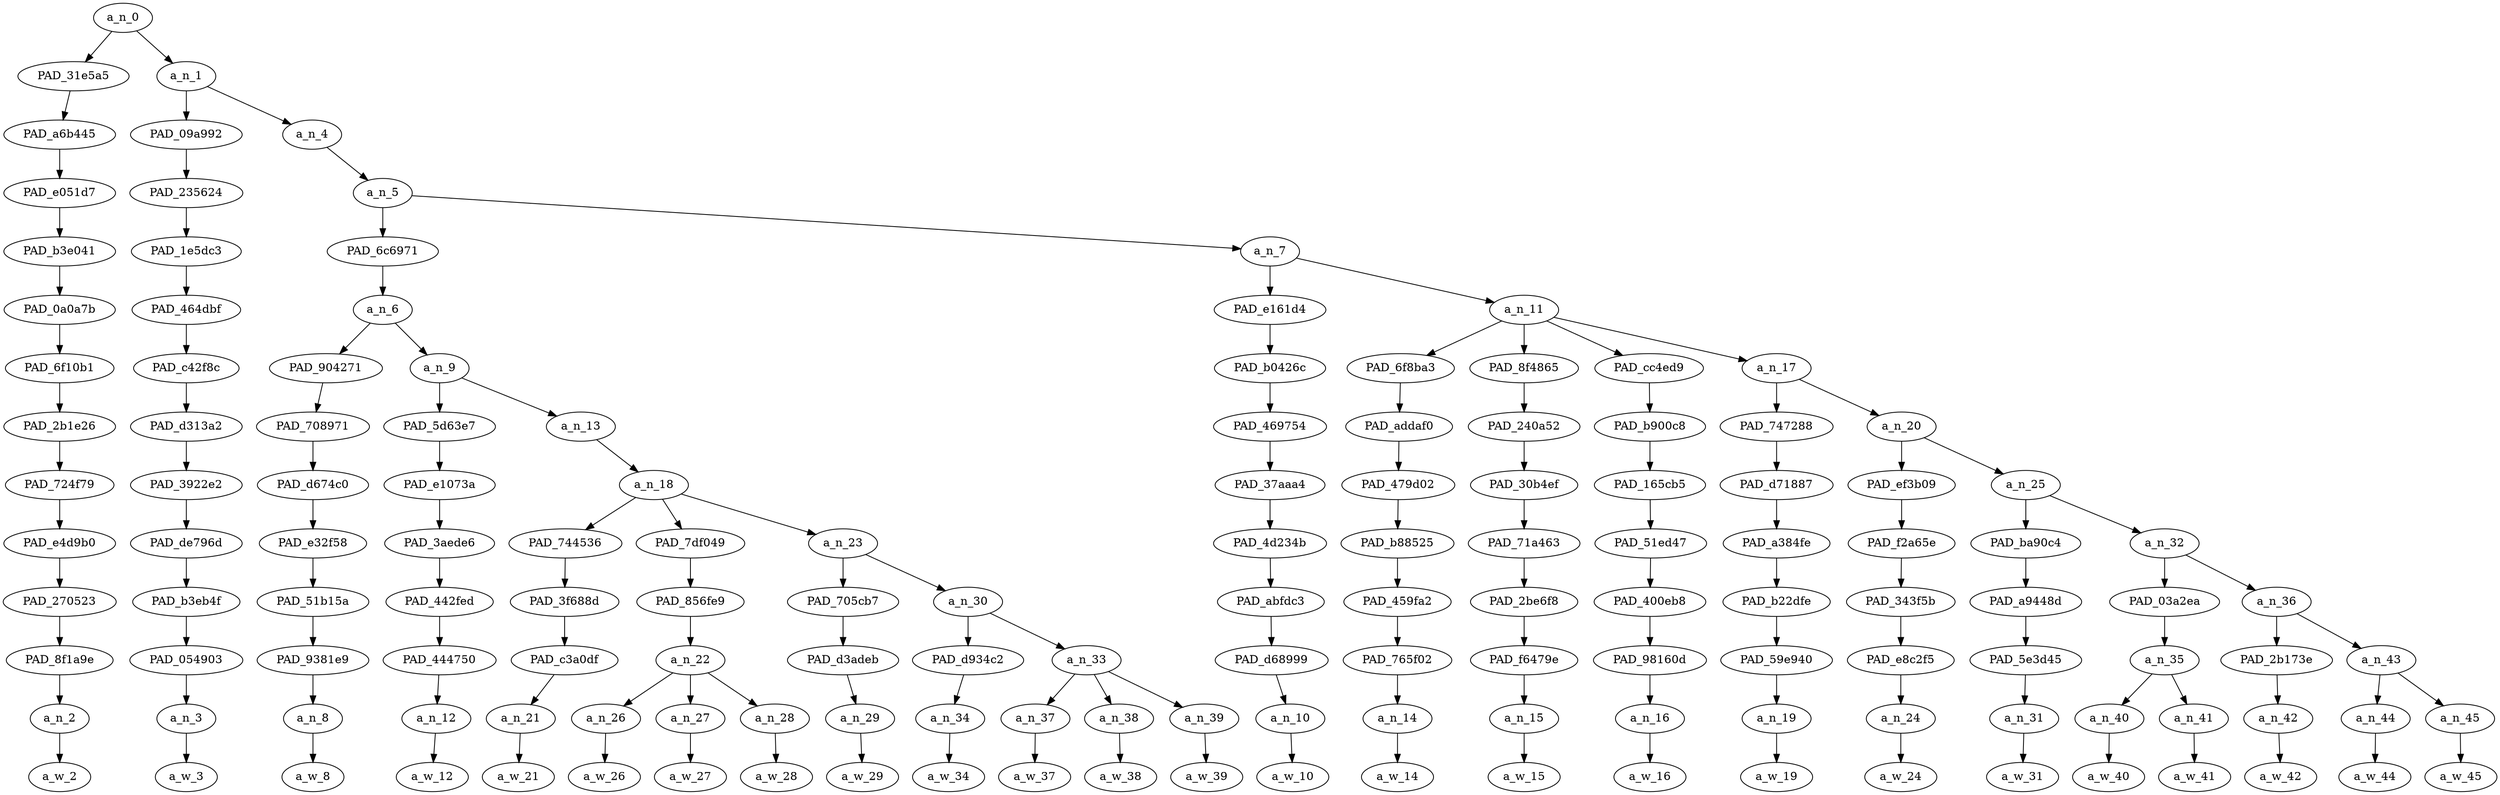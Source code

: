 strict digraph "" {
	a_n_0	[div_dir=1,
		index=0,
		level=13,
		pos="13.969970703125,13!",
		text_span="[0, 1, 2, 3, 4, 5, 6, 7, 8, 9, 10, 11, 12, 13, 14, 15, 16, 17, 18, 19, 20, 21, 22, 23, 24]",
		value=1.00000003];
	PAD_31e5a5	[div_dir=-1,
		index=1,
		level=12,
		pos="24.0,12!",
		text_span="[24]",
		value=0.03178321];
	a_n_0 -> PAD_31e5a5;
	a_n_1	[div_dir=1,
		index=0,
		level=12,
		pos="3.93994140625,12!",
		text_span="[0, 1, 2, 3, 4, 5, 6, 7, 8, 9, 10, 11, 12, 13, 14, 15, 16, 17, 18, 19, 20, 21, 22, 23]",
		value=0.96780256];
	a_n_0 -> a_n_1;
	PAD_a6b445	[div_dir=-1,
		index=2,
		level=11,
		pos="24.0,11!",
		text_span="[24]",
		value=0.03178321];
	PAD_31e5a5 -> PAD_a6b445;
	PAD_e051d7	[div_dir=-1,
		index=2,
		level=10,
		pos="24.0,10!",
		text_span="[24]",
		value=0.03178321];
	PAD_a6b445 -> PAD_e051d7;
	PAD_b3e041	[div_dir=-1,
		index=3,
		level=9,
		pos="24.0,9!",
		text_span="[24]",
		value=0.03178321];
	PAD_e051d7 -> PAD_b3e041;
	PAD_0a0a7b	[div_dir=-1,
		index=4,
		level=8,
		pos="24.0,8!",
		text_span="[24]",
		value=0.03178321];
	PAD_b3e041 -> PAD_0a0a7b;
	PAD_6f10b1	[div_dir=-1,
		index=8,
		level=7,
		pos="24.0,7!",
		text_span="[24]",
		value=0.03178321];
	PAD_0a0a7b -> PAD_6f10b1;
	PAD_2b1e26	[div_dir=-1,
		index=10,
		level=6,
		pos="24.0,6!",
		text_span="[24]",
		value=0.03178321];
	PAD_6f10b1 -> PAD_2b1e26;
	PAD_724f79	[div_dir=-1,
		index=11,
		level=5,
		pos="24.0,5!",
		text_span="[24]",
		value=0.03178321];
	PAD_2b1e26 -> PAD_724f79;
	PAD_e4d9b0	[div_dir=-1,
		index=14,
		level=4,
		pos="24.0,4!",
		text_span="[24]",
		value=0.03178321];
	PAD_724f79 -> PAD_e4d9b0;
	PAD_270523	[div_dir=-1,
		index=16,
		level=3,
		pos="24.0,3!",
		text_span="[24]",
		value=0.03178321];
	PAD_e4d9b0 -> PAD_270523;
	PAD_8f1a9e	[div_dir=-1,
		index=18,
		level=2,
		pos="24.0,2!",
		text_span="[24]",
		value=0.03178321];
	PAD_270523 -> PAD_8f1a9e;
	a_n_2	[div_dir=-1,
		index=24,
		level=1,
		pos="24.0,1!",
		text_span="[24]",
		value=0.03178321];
	PAD_8f1a9e -> a_n_2;
	a_w_2	[div_dir=0,
		index=24,
		level=0,
		pos="24,0!",
		text_span="[24]",
		value=or];
	a_n_2 -> a_w_2;
	PAD_09a992	[div_dir=1,
		index=0,
		level=11,
		pos="0.0,11!",
		text_span="[0]",
		value=0.04491174];
	a_n_1 -> PAD_09a992;
	a_n_4	[div_dir=1,
		index=1,
		level=11,
		pos="7.8798828125,11!",
		text_span="[1, 2, 3, 4, 5, 6, 7, 8, 9, 10, 11, 12, 13, 14, 15, 16, 17, 18, 19, 20, 21, 22, 23]",
		value=0.92246213];
	a_n_1 -> a_n_4;
	PAD_235624	[div_dir=1,
		index=0,
		level=10,
		pos="0.0,10!",
		text_span="[0]",
		value=0.04491174];
	PAD_09a992 -> PAD_235624;
	PAD_1e5dc3	[div_dir=1,
		index=0,
		level=9,
		pos="0.0,9!",
		text_span="[0]",
		value=0.04491174];
	PAD_235624 -> PAD_1e5dc3;
	PAD_464dbf	[div_dir=1,
		index=0,
		level=8,
		pos="0.0,8!",
		text_span="[0]",
		value=0.04491174];
	PAD_1e5dc3 -> PAD_464dbf;
	PAD_c42f8c	[div_dir=1,
		index=0,
		level=7,
		pos="0.0,7!",
		text_span="[0]",
		value=0.04491174];
	PAD_464dbf -> PAD_c42f8c;
	PAD_d313a2	[div_dir=1,
		index=0,
		level=6,
		pos="0.0,6!",
		text_span="[0]",
		value=0.04491174];
	PAD_c42f8c -> PAD_d313a2;
	PAD_3922e2	[div_dir=1,
		index=0,
		level=5,
		pos="0.0,5!",
		text_span="[0]",
		value=0.04491174];
	PAD_d313a2 -> PAD_3922e2;
	PAD_de796d	[div_dir=1,
		index=0,
		level=4,
		pos="0.0,4!",
		text_span="[0]",
		value=0.04491174];
	PAD_3922e2 -> PAD_de796d;
	PAD_b3eb4f	[div_dir=1,
		index=0,
		level=3,
		pos="0.0,3!",
		text_span="[0]",
		value=0.04491174];
	PAD_de796d -> PAD_b3eb4f;
	PAD_054903	[div_dir=1,
		index=0,
		level=2,
		pos="0.0,2!",
		text_span="[0]",
		value=0.04491174];
	PAD_b3eb4f -> PAD_054903;
	a_n_3	[div_dir=1,
		index=0,
		level=1,
		pos="0.0,1!",
		text_span="[0]",
		value=0.04491174];
	PAD_054903 -> a_n_3;
	a_w_3	[div_dir=0,
		index=0,
		level=0,
		pos="0,0!",
		text_span="[0]",
		value=means];
	a_n_3 -> a_w_3;
	a_n_5	[div_dir=1,
		index=1,
		level=10,
		pos="7.8798828125,10!",
		text_span="[1, 2, 3, 4, 5, 6, 7, 8, 9, 10, 11, 12, 13, 14, 15, 16, 17, 18, 19, 20, 21, 22, 23]",
		value=0.92206867];
	a_n_4 -> a_n_5;
	PAD_6c6971	[div_dir=1,
		index=1,
		level=9,
		pos="2.375,9!",
		text_span="[1, 2, 3, 4, 5, 6, 7, 8, 9, 10, 11]",
		value=0.49859491];
	a_n_5 -> PAD_6c6971;
	a_n_7	[div_dir=1,
		index=2,
		level=9,
		pos="13.384765625,9!",
		text_span="[12, 13, 14, 15, 16, 17, 18, 19, 20, 21, 22, 23]",
		value=0.42308031];
	a_n_5 -> a_n_7;
	a_n_6	[div_dir=1,
		index=1,
		level=8,
		pos="2.375,8!",
		text_span="[1, 2, 3, 4, 5, 6, 7, 8, 9, 10, 11]",
		value=0.49859491];
	PAD_6c6971 -> a_n_6;
	PAD_904271	[div_dir=1,
		index=1,
		level=7,
		pos="1.0,7!",
		text_span="[1]",
		value=0.03764303];
	a_n_6 -> PAD_904271;
	a_n_9	[div_dir=1,
		index=2,
		level=7,
		pos="3.75,7!",
		text_span="[2, 3, 4, 5, 6, 7, 8, 9, 10, 11]",
		value=0.46055758];
	a_n_6 -> a_n_9;
	PAD_708971	[div_dir=1,
		index=1,
		level=6,
		pos="1.0,6!",
		text_span="[1]",
		value=0.03764303];
	PAD_904271 -> PAD_708971;
	PAD_d674c0	[div_dir=1,
		index=1,
		level=5,
		pos="1.0,5!",
		text_span="[1]",
		value=0.03764303];
	PAD_708971 -> PAD_d674c0;
	PAD_e32f58	[div_dir=1,
		index=1,
		level=4,
		pos="1.0,4!",
		text_span="[1]",
		value=0.03764303];
	PAD_d674c0 -> PAD_e32f58;
	PAD_51b15a	[div_dir=1,
		index=1,
		level=3,
		pos="1.0,3!",
		text_span="[1]",
		value=0.03764303];
	PAD_e32f58 -> PAD_51b15a;
	PAD_9381e9	[div_dir=1,
		index=1,
		level=2,
		pos="1.0,2!",
		text_span="[1]",
		value=0.03764303];
	PAD_51b15a -> PAD_9381e9;
	a_n_8	[div_dir=1,
		index=1,
		level=1,
		pos="1.0,1!",
		text_span="[1]",
		value=0.03764303];
	PAD_9381e9 -> a_n_8;
	a_w_8	[div_dir=0,
		index=1,
		level=0,
		pos="1,0!",
		text_span="[1]",
		value=barry];
	a_n_8 -> a_w_8;
	PAD_5d63e7	[div_dir=1,
		index=2,
		level=6,
		pos="2.0,6!",
		text_span="[2]",
		value=0.03039999];
	a_n_9 -> PAD_5d63e7;
	a_n_13	[div_dir=1,
		index=3,
		level=6,
		pos="5.5,6!",
		text_span="[3, 4, 5, 6, 7, 8, 9, 10, 11]",
		value=0.42975583];
	a_n_9 -> a_n_13;
	PAD_e1073a	[div_dir=1,
		index=2,
		level=5,
		pos="2.0,5!",
		text_span="[2]",
		value=0.03039999];
	PAD_5d63e7 -> PAD_e1073a;
	PAD_3aede6	[div_dir=1,
		index=2,
		level=4,
		pos="2.0,4!",
		text_span="[2]",
		value=0.03039999];
	PAD_e1073a -> PAD_3aede6;
	PAD_442fed	[div_dir=1,
		index=2,
		level=3,
		pos="2.0,3!",
		text_span="[2]",
		value=0.03039999];
	PAD_3aede6 -> PAD_442fed;
	PAD_444750	[div_dir=1,
		index=2,
		level=2,
		pos="2.0,2!",
		text_span="[2]",
		value=0.03039999];
	PAD_442fed -> PAD_444750;
	a_n_12	[div_dir=1,
		index=2,
		level=1,
		pos="2.0,1!",
		text_span="[2]",
		value=0.03039999];
	PAD_444750 -> a_n_12;
	a_w_12	[div_dir=0,
		index=2,
		level=0,
		pos="2,0!",
		text_span="[2]",
		value=who];
	a_n_12 -> a_w_12;
	a_n_18	[div_dir=1,
		index=3,
		level=5,
		pos="5.5,5!",
		text_span="[3, 4, 5, 6, 7, 8, 9, 10, 11]",
		value=0.42936183];
	a_n_13 -> a_n_18;
	PAD_744536	[div_dir=-1,
		index=3,
		level=4,
		pos="3.0,4!",
		text_span="[3]",
		value=0.02807554];
	a_n_18 -> PAD_744536;
	PAD_7df049	[div_dir=1,
		index=4,
		level=4,
		pos="5.0,4!",
		text_span="[4, 5, 6]",
		value=0.09040555];
	a_n_18 -> PAD_7df049;
	a_n_23	[div_dir=1,
		index=5,
		level=4,
		pos="8.5,4!",
		text_span="[7, 8, 9, 10, 11]",
		value=0.31048674];
	a_n_18 -> a_n_23;
	PAD_3f688d	[div_dir=-1,
		index=3,
		level=3,
		pos="3.0,3!",
		text_span="[3]",
		value=0.02807554];
	PAD_744536 -> PAD_3f688d;
	PAD_c3a0df	[div_dir=-1,
		index=3,
		level=2,
		pos="3.0,2!",
		text_span="[3]",
		value=0.02807554];
	PAD_3f688d -> PAD_c3a0df;
	a_n_21	[div_dir=-1,
		index=3,
		level=1,
		pos="3.0,1!",
		text_span="[3]",
		value=0.02807554];
	PAD_c3a0df -> a_n_21;
	a_w_21	[div_dir=0,
		index=3,
		level=0,
		pos="3,0!",
		text_span="[3]",
		value=filled];
	a_n_21 -> a_w_21;
	PAD_856fe9	[div_dir=1,
		index=4,
		level=3,
		pos="5.0,3!",
		text_span="[4, 5, 6]",
		value=0.09040555];
	PAD_7df049 -> PAD_856fe9;
	a_n_22	[div_dir=1,
		index=4,
		level=2,
		pos="5.0,2!",
		text_span="[4, 5, 6]",
		value=0.09040555];
	PAD_856fe9 -> a_n_22;
	a_n_26	[div_dir=1,
		index=4,
		level=1,
		pos="4.0,1!",
		text_span="[4]",
		value=0.02285451];
	a_n_22 -> a_n_26;
	a_n_27	[div_dir=1,
		index=5,
		level=1,
		pos="5.0,1!",
		text_span="[5]",
		value=0.03393440];
	a_n_22 -> a_n_27;
	a_n_28	[div_dir=-1,
		index=6,
		level=1,
		pos="6.0,1!",
		text_span="[6]",
		value=0.03352228];
	a_n_22 -> a_n_28;
	a_w_26	[div_dir=0,
		index=4,
		level=0,
		pos="4,0!",
		text_span="[4]",
		value=the];
	a_n_26 -> a_w_26;
	a_w_27	[div_dir=0,
		index=5,
		level=0,
		pos="5,0!",
		text_span="[5]",
		value=white];
	a_n_27 -> a_w_27;
	a_w_28	[div_dir=0,
		index=6,
		level=0,
		pos="6,0!",
		text_span="[6]",
		value=house];
	a_n_28 -> a_w_28;
	PAD_705cb7	[div_dir=1,
		index=5,
		level=3,
		pos="7.0,3!",
		text_span="[7]",
		value=0.02531373];
	a_n_23 -> PAD_705cb7;
	a_n_30	[div_dir=1,
		index=6,
		level=3,
		pos="10.0,3!",
		text_span="[8, 9, 10, 11]",
		value=0.28470532];
	a_n_23 -> a_n_30;
	PAD_d3adeb	[div_dir=1,
		index=5,
		level=2,
		pos="7.0,2!",
		text_span="[7]",
		value=0.02531373];
	PAD_705cb7 -> PAD_d3adeb;
	a_n_29	[div_dir=1,
		index=7,
		level=1,
		pos="7.0,1!",
		text_span="[7]",
		value=0.02531373];
	PAD_d3adeb -> a_n_29;
	a_w_29	[div_dir=0,
		index=7,
		level=0,
		pos="7,0!",
		text_span="[7]",
		value=with];
	a_n_29 -> a_w_29;
	PAD_d934c2	[div_dir=-1,
		index=7,
		level=2,
		pos="11.0,2!",
		text_span="[11]",
		value=0.06534189];
	a_n_30 -> PAD_d934c2;
	a_n_33	[div_dir=1,
		index=6,
		level=2,
		pos="9.0,2!",
		text_span="[8, 9, 10]",
		value=0.21884338];
	a_n_30 -> a_n_33;
	a_n_34	[div_dir=-1,
		index=11,
		level=1,
		pos="11.0,1!",
		text_span="[11]",
		value=0.06534189];
	PAD_d934c2 -> a_n_34;
	a_w_34	[div_dir=0,
		index=11,
		level=0,
		pos="11,0!",
		text_span="[11]",
		value=terrorists];
	a_n_34 -> a_w_34;
	a_n_37	[div_dir=-1,
		index=8,
		level=1,
		pos="8.0,1!",
		text_span="[8]",
		value=0.05009128];
	a_n_33 -> a_n_37;
	a_n_38	[div_dir=-1,
		index=9,
		level=1,
		pos="9.0,1!",
		text_span="[9]",
		value=0.03870754];
	a_n_33 -> a_n_38;
	a_n_39	[div_dir=1,
		index=10,
		level=1,
		pos="10.0,1!",
		text_span="[10]",
		value=0.12937465];
	a_n_33 -> a_n_39;
	a_w_37	[div_dir=0,
		index=8,
		level=0,
		pos="8,0!",
		text_span="[8]",
		value=black];
	a_n_37 -> a_w_37;
	a_w_38	[div_dir=0,
		index=9,
		level=0,
		pos="9,0!",
		text_span="[9]",
		value=and];
	a_n_38 -> a_w_38;
	a_w_39	[div_dir=0,
		index=10,
		level=0,
		pos="10,0!",
		text_span="[10]",
		value=muslim];
	a_n_39 -> a_w_39;
	PAD_e161d4	[div_dir=-1,
		index=2,
		level=8,
		pos="12.0,8!",
		text_span="[12]",
		value=0.02470163];
	a_n_7 -> PAD_e161d4;
	a_n_11	[div_dir=1,
		index=3,
		level=8,
		pos="14.76953125,8!",
		text_span="[13, 14, 15, 16, 17, 18, 19, 20, 21, 22, 23]",
		value=0.39820810];
	a_n_7 -> a_n_11;
	PAD_b0426c	[div_dir=-1,
		index=3,
		level=7,
		pos="12.0,7!",
		text_span="[12]",
		value=0.02470163];
	PAD_e161d4 -> PAD_b0426c;
	PAD_469754	[div_dir=-1,
		index=4,
		level=6,
		pos="12.0,6!",
		text_span="[12]",
		value=0.02470163];
	PAD_b0426c -> PAD_469754;
	PAD_37aaa4	[div_dir=-1,
		index=4,
		level=5,
		pos="12.0,5!",
		text_span="[12]",
		value=0.02470163];
	PAD_469754 -> PAD_37aaa4;
	PAD_4d234b	[div_dir=-1,
		index=6,
		level=4,
		pos="12.0,4!",
		text_span="[12]",
		value=0.02470163];
	PAD_37aaa4 -> PAD_4d234b;
	PAD_abfdc3	[div_dir=-1,
		index=7,
		level=3,
		pos="12.0,3!",
		text_span="[12]",
		value=0.02470163];
	PAD_4d234b -> PAD_abfdc3;
	PAD_d68999	[div_dir=-1,
		index=8,
		level=2,
		pos="12.0,2!",
		text_span="[12]",
		value=0.02470163];
	PAD_abfdc3 -> PAD_d68999;
	a_n_10	[div_dir=-1,
		index=12,
		level=1,
		pos="12.0,1!",
		text_span="[12]",
		value=0.02470163];
	PAD_d68999 -> a_n_10;
	a_w_10	[div_dir=0,
		index=12,
		level=0,
		pos="12,0!",
		text_span="[12]",
		value=is];
	a_n_10 -> a_w_10;
	PAD_6f8ba3	[div_dir=1,
		index=4,
		level=7,
		pos="13.0,7!",
		text_span="[13]",
		value=0.02102731];
	a_n_11 -> PAD_6f8ba3;
	PAD_8f4865	[div_dir=-1,
		index=5,
		level=7,
		pos="14.0,7!",
		text_span="[14]",
		value=0.03621848];
	a_n_11 -> PAD_8f4865;
	PAD_cc4ed9	[div_dir=1,
		index=6,
		level=7,
		pos="15.0,7!",
		text_span="[15]",
		value=0.03867394];
	a_n_11 -> PAD_cc4ed9;
	a_n_17	[div_dir=1,
		index=7,
		level=7,
		pos="17.078125,7!",
		text_span="[16, 17, 18, 19, 20, 21, 22, 23]",
		value=0.30210224];
	a_n_11 -> a_n_17;
	PAD_addaf0	[div_dir=1,
		index=5,
		level=6,
		pos="13.0,6!",
		text_span="[13]",
		value=0.02102731];
	PAD_6f8ba3 -> PAD_addaf0;
	PAD_479d02	[div_dir=1,
		index=5,
		level=5,
		pos="13.0,5!",
		text_span="[13]",
		value=0.02102731];
	PAD_addaf0 -> PAD_479d02;
	PAD_b88525	[div_dir=1,
		index=7,
		level=4,
		pos="13.0,4!",
		text_span="[13]",
		value=0.02102731];
	PAD_479d02 -> PAD_b88525;
	PAD_459fa2	[div_dir=1,
		index=8,
		level=3,
		pos="13.0,3!",
		text_span="[13]",
		value=0.02102731];
	PAD_b88525 -> PAD_459fa2;
	PAD_765f02	[div_dir=1,
		index=9,
		level=2,
		pos="13.0,2!",
		text_span="[13]",
		value=0.02102731];
	PAD_459fa2 -> PAD_765f02;
	a_n_14	[div_dir=1,
		index=13,
		level=1,
		pos="13.0,1!",
		text_span="[13]",
		value=0.02102731];
	PAD_765f02 -> a_n_14;
	a_w_14	[div_dir=0,
		index=13,
		level=0,
		pos="13,0!",
		text_span="[13]",
		value=a];
	a_n_14 -> a_w_14;
	PAD_240a52	[div_dir=-1,
		index=6,
		level=6,
		pos="14.0,6!",
		text_span="[14]",
		value=0.03621848];
	PAD_8f4865 -> PAD_240a52;
	PAD_30b4ef	[div_dir=-1,
		index=6,
		level=5,
		pos="14.0,5!",
		text_span="[14]",
		value=0.03621848];
	PAD_240a52 -> PAD_30b4ef;
	PAD_71a463	[div_dir=-1,
		index=8,
		level=4,
		pos="14.0,4!",
		text_span="[14]",
		value=0.03621848];
	PAD_30b4ef -> PAD_71a463;
	PAD_2be6f8	[div_dir=-1,
		index=9,
		level=3,
		pos="14.0,3!",
		text_span="[14]",
		value=0.03621848];
	PAD_71a463 -> PAD_2be6f8;
	PAD_f6479e	[div_dir=-1,
		index=10,
		level=2,
		pos="14.0,2!",
		text_span="[14]",
		value=0.03621848];
	PAD_2be6f8 -> PAD_f6479e;
	a_n_15	[div_dir=-1,
		index=14,
		level=1,
		pos="14.0,1!",
		text_span="[14]",
		value=0.03621848];
	PAD_f6479e -> a_n_15;
	a_w_15	[div_dir=0,
		index=14,
		level=0,
		pos="14,0!",
		text_span="[14]",
		value=pro];
	a_n_15 -> a_w_15;
	PAD_b900c8	[div_dir=1,
		index=7,
		level=6,
		pos="15.0,6!",
		text_span="[15]",
		value=0.03867394];
	PAD_cc4ed9 -> PAD_b900c8;
	PAD_165cb5	[div_dir=1,
		index=7,
		level=5,
		pos="15.0,5!",
		text_span="[15]",
		value=0.03867394];
	PAD_b900c8 -> PAD_165cb5;
	PAD_51ed47	[div_dir=1,
		index=9,
		level=4,
		pos="15.0,4!",
		text_span="[15]",
		value=0.03867394];
	PAD_165cb5 -> PAD_51ed47;
	PAD_400eb8	[div_dir=1,
		index=10,
		level=3,
		pos="15.0,3!",
		text_span="[15]",
		value=0.03867394];
	PAD_51ed47 -> PAD_400eb8;
	PAD_98160d	[div_dir=1,
		index=11,
		level=2,
		pos="15.0,2!",
		text_span="[15]",
		value=0.03867394];
	PAD_400eb8 -> PAD_98160d;
	a_n_16	[div_dir=1,
		index=15,
		level=1,
		pos="15.0,1!",
		text_span="[15]",
		value=0.03867394];
	PAD_98160d -> a_n_16;
	a_w_16	[div_dir=0,
		index=15,
		level=0,
		pos="15,0!",
		text_span="[15]",
		value=american];
	a_n_16 -> a_w_16;
	PAD_747288	[div_dir=-1,
		index=8,
		level=6,
		pos="16.0,6!",
		text_span="[16]",
		value=0.03114469];
	a_n_17 -> PAD_747288;
	a_n_20	[div_dir=1,
		index=9,
		level=6,
		pos="18.15625,6!",
		text_span="[17, 18, 19, 20, 21, 22, 23]",
		value=0.27084252];
	a_n_17 -> a_n_20;
	PAD_d71887	[div_dir=-1,
		index=8,
		level=5,
		pos="16.0,5!",
		text_span="[16]",
		value=0.03114469];
	PAD_747288 -> PAD_d71887;
	PAD_a384fe	[div_dir=-1,
		index=10,
		level=4,
		pos="16.0,4!",
		text_span="[16]",
		value=0.03114469];
	PAD_d71887 -> PAD_a384fe;
	PAD_b22dfe	[div_dir=-1,
		index=11,
		level=3,
		pos="16.0,3!",
		text_span="[16]",
		value=0.03114469];
	PAD_a384fe -> PAD_b22dfe;
	PAD_59e940	[div_dir=-1,
		index=12,
		level=2,
		pos="16.0,2!",
		text_span="[16]",
		value=0.03114469];
	PAD_b22dfe -> PAD_59e940;
	a_n_19	[div_dir=-1,
		index=16,
		level=1,
		pos="16.0,1!",
		text_span="[16]",
		value=0.03114469];
	PAD_59e940 -> a_n_19;
	a_w_19	[div_dir=0,
		index=16,
		level=0,
		pos="16,0!",
		text_span="[16]",
		value=whoa];
	a_n_19 -> a_w_19;
	PAD_ef3b09	[div_dir=1,
		index=9,
		level=5,
		pos="17.0,5!",
		text_span="[17]",
		value=0.02600777];
	a_n_20 -> PAD_ef3b09;
	a_n_25	[div_dir=1,
		index=10,
		level=5,
		pos="19.3125,5!",
		text_span="[18, 19, 20, 21, 22, 23]",
		value=0.24466536];
	a_n_20 -> a_n_25;
	PAD_f2a65e	[div_dir=1,
		index=11,
		level=4,
		pos="17.0,4!",
		text_span="[17]",
		value=0.02600777];
	PAD_ef3b09 -> PAD_f2a65e;
	PAD_343f5b	[div_dir=1,
		index=12,
		level=3,
		pos="17.0,3!",
		text_span="[17]",
		value=0.02600777];
	PAD_f2a65e -> PAD_343f5b;
	PAD_e8c2f5	[div_dir=1,
		index=13,
		level=2,
		pos="17.0,2!",
		text_span="[17]",
		value=0.02600777];
	PAD_343f5b -> PAD_e8c2f5;
	a_n_24	[div_dir=1,
		index=17,
		level=1,
		pos="17.0,1!",
		text_span="[17]",
		value=0.02600777];
	PAD_e8c2f5 -> a_n_24;
	a_w_24	[div_dir=0,
		index=17,
		level=0,
		pos="17,0!",
		text_span="[17]",
		value=i];
	a_n_24 -> a_w_24;
	PAD_ba90c4	[div_dir=1,
		index=12,
		level=4,
		pos="18.0,4!",
		text_span="[18]",
		value=0.02870269];
	a_n_25 -> PAD_ba90c4;
	a_n_32	[div_dir=1,
		index=13,
		level=4,
		pos="20.625,4!",
		text_span="[19, 20, 21, 22, 23]",
		value=0.21578052];
	a_n_25 -> a_n_32;
	PAD_a9448d	[div_dir=1,
		index=13,
		level=3,
		pos="18.0,3!",
		text_span="[18]",
		value=0.02870269];
	PAD_ba90c4 -> PAD_a9448d;
	PAD_5e3d45	[div_dir=1,
		index=14,
		level=2,
		pos="18.0,2!",
		text_span="[18]",
		value=0.02870269];
	PAD_a9448d -> PAD_5e3d45;
	a_n_31	[div_dir=1,
		index=18,
		level=1,
		pos="18.0,1!",
		text_span="[18]",
		value=0.02870269];
	PAD_5e3d45 -> a_n_31;
	a_w_31	[div_dir=0,
		index=18,
		level=0,
		pos="18,0!",
		text_span="[18]",
		value=like];
	a_n_31 -> a_w_31;
	PAD_03a2ea	[div_dir=-1,
		index=14,
		level=3,
		pos="19.5,3!",
		text_span="[19, 20]",
		value=0.04960598];
	a_n_32 -> PAD_03a2ea;
	a_n_36	[div_dir=1,
		index=15,
		level=3,
		pos="21.75,3!",
		text_span="[21, 22, 23]",
		value=0.16600261];
	a_n_32 -> a_n_36;
	a_n_35	[div_dir=-1,
		index=15,
		level=2,
		pos="19.5,2!",
		text_span="[19, 20]",
		value=0.04960598];
	PAD_03a2ea -> a_n_35;
	a_n_40	[div_dir=-1,
		index=19,
		level=1,
		pos="19.0,1!",
		text_span="[19]",
		value=0.02322520];
	a_n_35 -> a_n_40;
	a_n_41	[div_dir=-1,
		index=20,
		level=1,
		pos="20.0,1!",
		text_span="[20]",
		value=0.02632989];
	a_n_35 -> a_n_41;
	a_w_40	[div_dir=0,
		index=19,
		level=0,
		pos="19,0!",
		text_span="[19]",
		value=this];
	a_n_40 -> a_w_40;
	a_w_41	[div_dir=0,
		index=20,
		level=0,
		pos="20,0!",
		text_span="[20]",
		value=kind];
	a_n_41 -> a_w_41;
	PAD_2b173e	[div_dir=1,
		index=16,
		level=2,
		pos="21.0,2!",
		text_span="[21]",
		value=0.02305039];
	a_n_36 -> PAD_2b173e;
	a_n_43	[div_dir=1,
		index=17,
		level=2,
		pos="22.5,2!",
		text_span="[22, 23]",
		value=0.14268393];
	a_n_36 -> a_n_43;
	a_n_42	[div_dir=1,
		index=21,
		level=1,
		pos="21.0,1!",
		text_span="[21]",
		value=0.02305039];
	PAD_2b173e -> a_n_42;
	a_w_42	[div_dir=0,
		index=21,
		level=0,
		pos="21,0!",
		text_span="[21]",
		value=of];
	a_n_42 -> a_w_42;
	a_n_44	[div_dir=1,
		index=22,
		level=1,
		pos="22.0,1!",
		text_span="[22]",
		value=0.07685147];
	a_n_43 -> a_n_44;
	a_n_45	[div_dir=-1,
		index=23,
		level=1,
		pos="23.0,1!",
		text_span="[23]",
		value=0.06557141];
	a_n_43 -> a_n_45;
	a_w_44	[div_dir=0,
		index=22,
		level=0,
		pos="22,0!",
		text_span="[22]",
		value=trash];
	a_n_44 -> a_w_44;
	a_w_45	[div_dir=0,
		index=23,
		level=0,
		pos="23,0!",
		text_span="[23]",
		value=logic];
	a_n_45 -> a_w_45;
}
